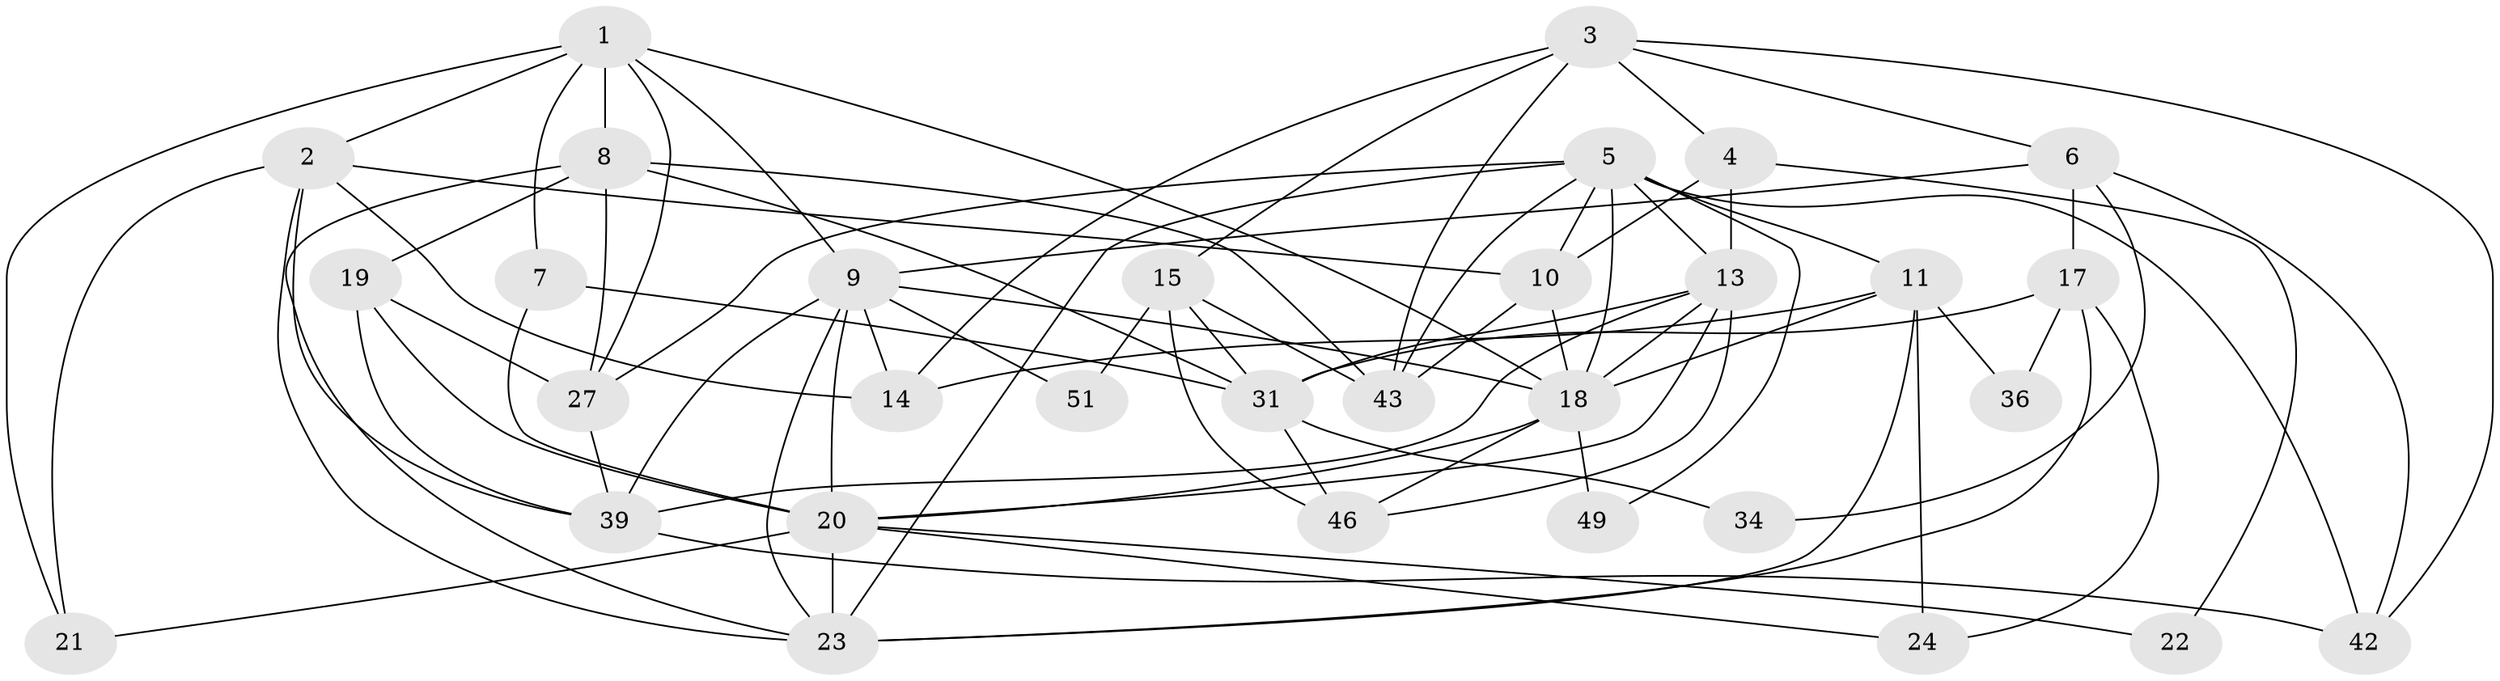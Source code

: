 // original degree distribution, {4: 0.33962264150943394, 5: 0.20754716981132076, 3: 0.16981132075471697, 2: 0.16981132075471697, 6: 0.05660377358490566, 8: 0.018867924528301886, 7: 0.03773584905660377}
// Generated by graph-tools (version 1.1) at 2025/11/02/27/25 16:11:22]
// undirected, 32 vertices, 81 edges
graph export_dot {
graph [start="1"]
  node [color=gray90,style=filled];
  1 [super="+16"];
  2 [super="+29"];
  3 [super="+32"];
  4;
  5 [super="+35"];
  6 [super="+48"];
  7 [super="+28"];
  8 [super="+12"];
  9 [super="+44"];
  10 [super="+30"];
  11 [super="+40"];
  13 [super="+38"];
  14 [super="+45"];
  15;
  17 [super="+41"];
  18 [super="+25"];
  19;
  20 [super="+26"];
  21;
  22;
  23 [super="+33"];
  24 [super="+50"];
  27 [super="+37"];
  31 [super="+52"];
  34;
  36;
  39 [super="+47"];
  42;
  43 [super="+53"];
  46;
  49;
  51;
  1 -- 21;
  1 -- 9;
  1 -- 27;
  1 -- 2;
  1 -- 18;
  1 -- 8 [weight=2];
  1 -- 7;
  2 -- 39;
  2 -- 23;
  2 -- 21;
  2 -- 10;
  2 -- 14;
  3 -- 4;
  3 -- 15;
  3 -- 42;
  3 -- 43;
  3 -- 14;
  3 -- 6;
  4 -- 22;
  4 -- 13;
  4 -- 10;
  5 -- 23;
  5 -- 42;
  5 -- 49;
  5 -- 10;
  5 -- 27;
  5 -- 13;
  5 -- 43;
  5 -- 18;
  5 -- 11;
  6 -- 9;
  6 -- 17;
  6 -- 34;
  6 -- 42;
  7 -- 31;
  7 -- 20 [weight=2];
  8 -- 43;
  8 -- 23;
  8 -- 27;
  8 -- 31 [weight=2];
  8 -- 19;
  9 -- 20;
  9 -- 39;
  9 -- 18;
  9 -- 51;
  9 -- 23;
  9 -- 14;
  10 -- 18;
  10 -- 43;
  11 -- 18;
  11 -- 23;
  11 -- 36;
  11 -- 24 [weight=2];
  11 -- 14;
  13 -- 46;
  13 -- 31;
  13 -- 18;
  13 -- 39;
  13 -- 20;
  15 -- 46;
  15 -- 43;
  15 -- 51;
  15 -- 31;
  17 -- 36;
  17 -- 24;
  17 -- 23;
  17 -- 31;
  18 -- 20;
  18 -- 46;
  18 -- 49;
  19 -- 27;
  19 -- 39;
  19 -- 20;
  20 -- 22;
  20 -- 23;
  20 -- 21;
  20 -- 24;
  27 -- 39;
  31 -- 46;
  31 -- 34;
  39 -- 42;
}
